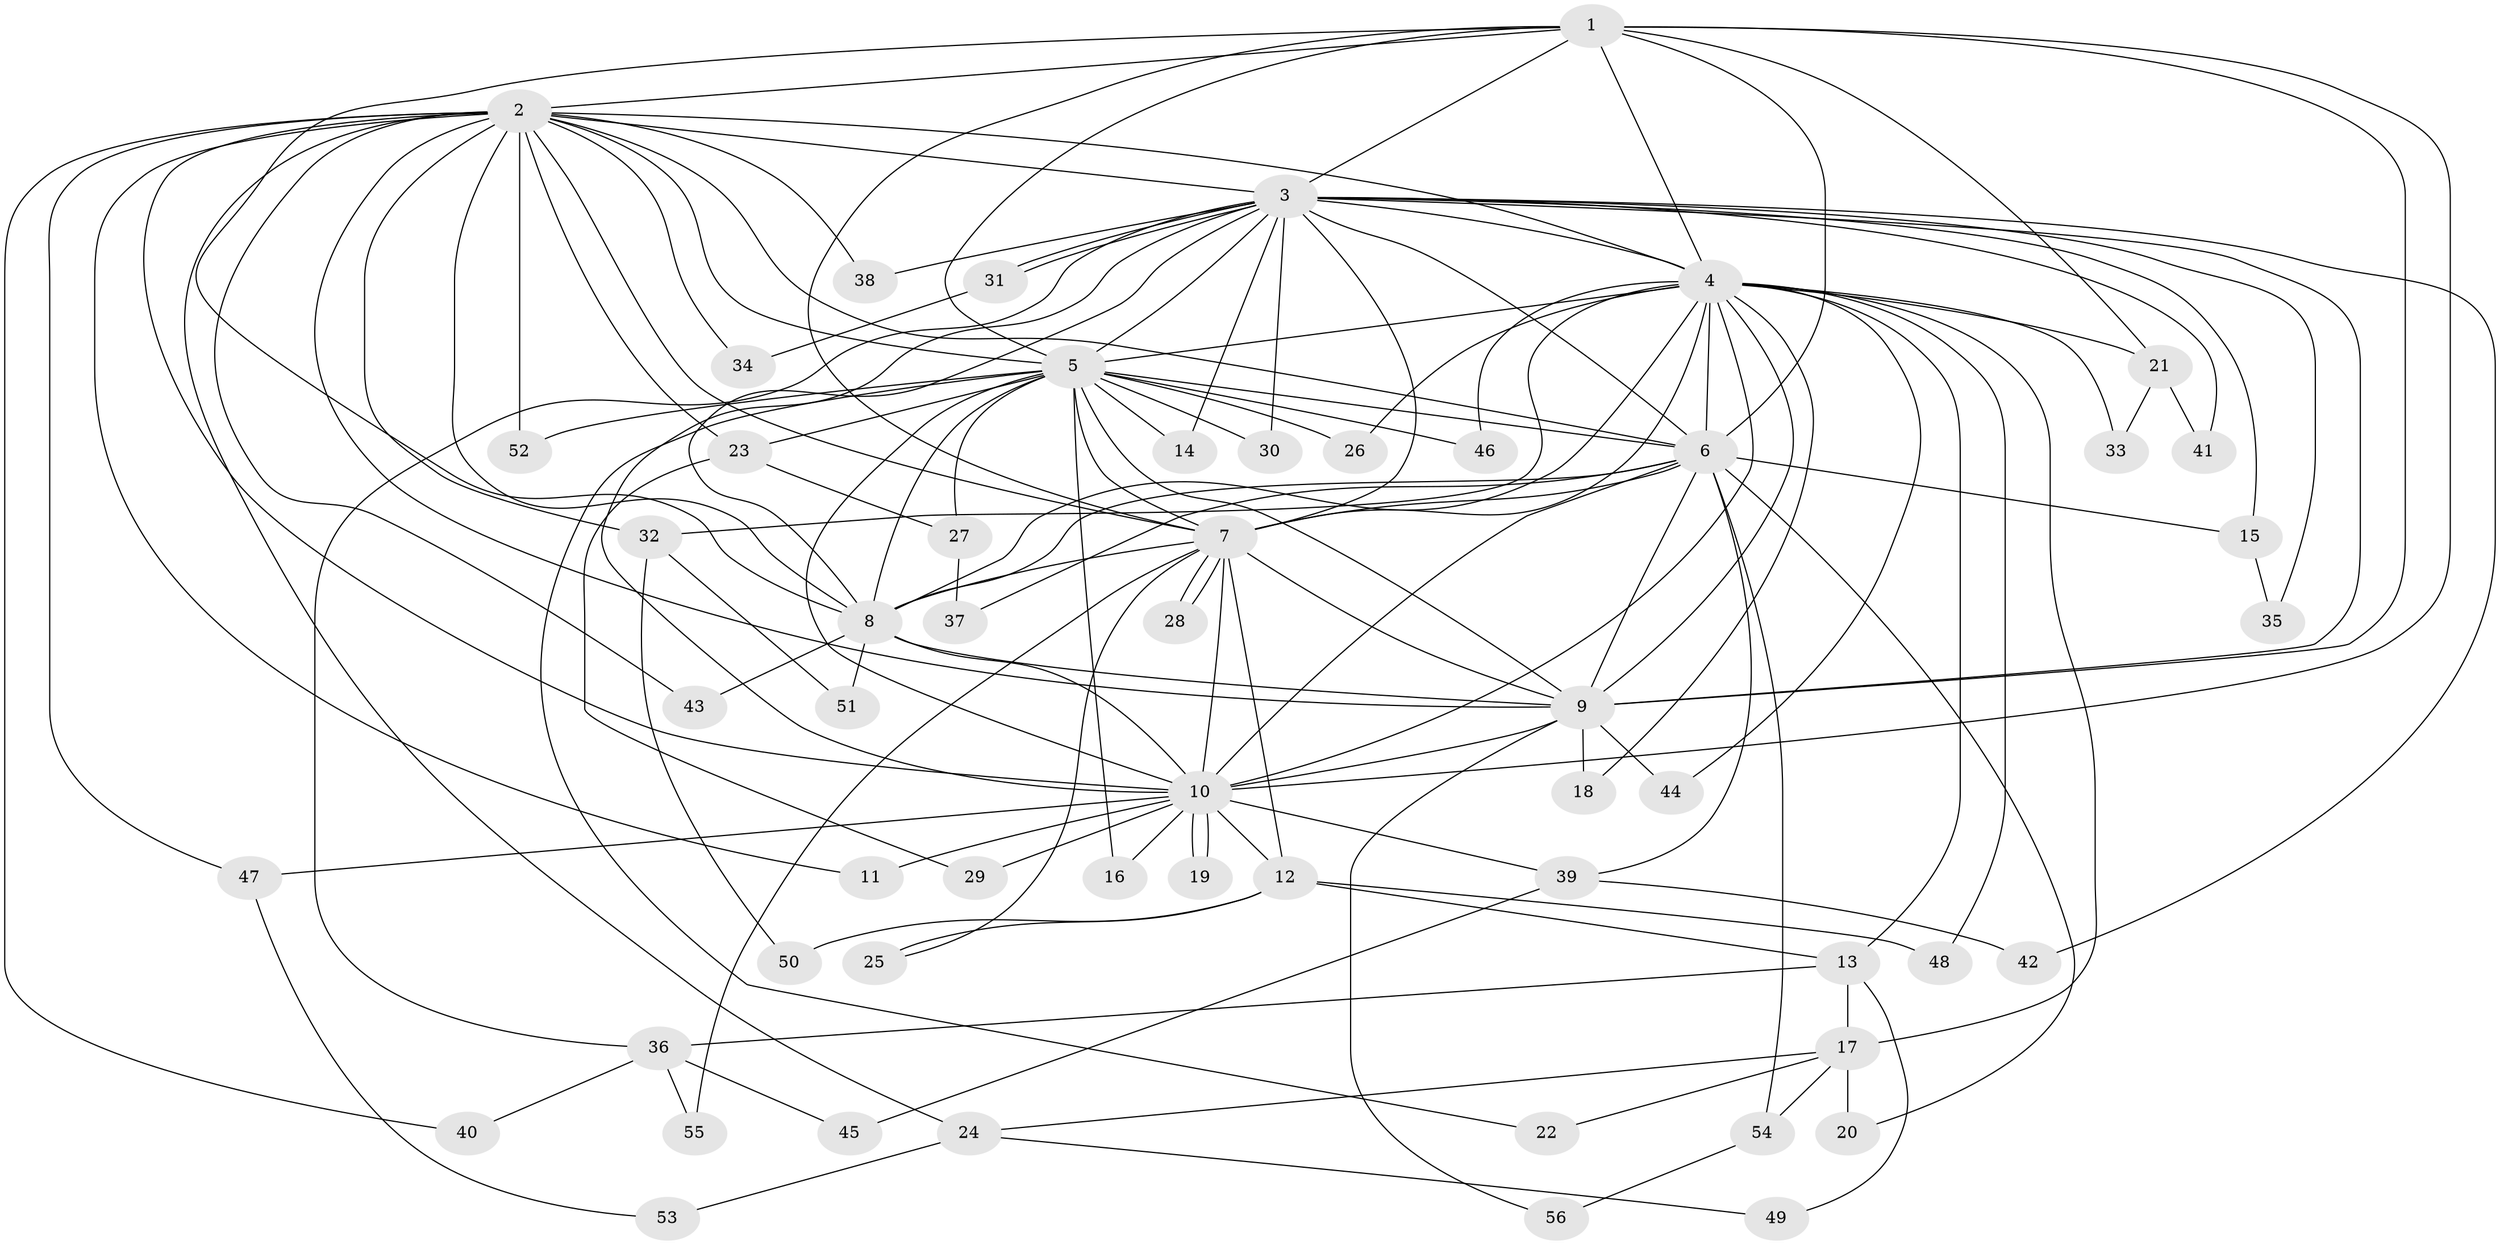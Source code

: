 // Generated by graph-tools (version 1.1) at 2025/01/03/09/25 03:01:26]
// undirected, 56 vertices, 137 edges
graph export_dot {
graph [start="1"]
  node [color=gray90,style=filled];
  1;
  2;
  3;
  4;
  5;
  6;
  7;
  8;
  9;
  10;
  11;
  12;
  13;
  14;
  15;
  16;
  17;
  18;
  19;
  20;
  21;
  22;
  23;
  24;
  25;
  26;
  27;
  28;
  29;
  30;
  31;
  32;
  33;
  34;
  35;
  36;
  37;
  38;
  39;
  40;
  41;
  42;
  43;
  44;
  45;
  46;
  47;
  48;
  49;
  50;
  51;
  52;
  53;
  54;
  55;
  56;
  1 -- 2;
  1 -- 3;
  1 -- 4;
  1 -- 5;
  1 -- 6;
  1 -- 7;
  1 -- 8;
  1 -- 9;
  1 -- 10;
  1 -- 21;
  2 -- 3;
  2 -- 4;
  2 -- 5;
  2 -- 6;
  2 -- 7;
  2 -- 8;
  2 -- 9;
  2 -- 10;
  2 -- 11;
  2 -- 23;
  2 -- 24;
  2 -- 32;
  2 -- 34;
  2 -- 38;
  2 -- 40;
  2 -- 43;
  2 -- 47;
  2 -- 52;
  3 -- 4;
  3 -- 5;
  3 -- 6;
  3 -- 7;
  3 -- 8;
  3 -- 9;
  3 -- 10;
  3 -- 14;
  3 -- 15;
  3 -- 30;
  3 -- 31;
  3 -- 31;
  3 -- 35;
  3 -- 36;
  3 -- 38;
  3 -- 41;
  3 -- 42;
  4 -- 5;
  4 -- 6;
  4 -- 7;
  4 -- 8;
  4 -- 9;
  4 -- 10;
  4 -- 13;
  4 -- 17;
  4 -- 18;
  4 -- 21;
  4 -- 26;
  4 -- 32;
  4 -- 33;
  4 -- 44;
  4 -- 46;
  4 -- 48;
  5 -- 6;
  5 -- 7;
  5 -- 8;
  5 -- 9;
  5 -- 10;
  5 -- 14;
  5 -- 16;
  5 -- 22;
  5 -- 23;
  5 -- 26;
  5 -- 27;
  5 -- 30;
  5 -- 46;
  5 -- 52;
  6 -- 7;
  6 -- 8;
  6 -- 9;
  6 -- 10;
  6 -- 15;
  6 -- 20;
  6 -- 37;
  6 -- 39;
  6 -- 54;
  7 -- 8;
  7 -- 9;
  7 -- 10;
  7 -- 12;
  7 -- 25;
  7 -- 28;
  7 -- 28;
  7 -- 55;
  8 -- 9;
  8 -- 10;
  8 -- 43;
  8 -- 51;
  9 -- 10;
  9 -- 18;
  9 -- 44;
  9 -- 56;
  10 -- 11;
  10 -- 12;
  10 -- 16;
  10 -- 19;
  10 -- 19;
  10 -- 29;
  10 -- 39;
  10 -- 47;
  12 -- 13;
  12 -- 25;
  12 -- 48;
  12 -- 50;
  13 -- 17;
  13 -- 36;
  13 -- 49;
  15 -- 35;
  17 -- 20;
  17 -- 22;
  17 -- 24;
  17 -- 54;
  21 -- 33;
  21 -- 41;
  23 -- 27;
  23 -- 29;
  24 -- 49;
  24 -- 53;
  27 -- 37;
  31 -- 34;
  32 -- 50;
  32 -- 51;
  36 -- 40;
  36 -- 45;
  36 -- 55;
  39 -- 42;
  39 -- 45;
  47 -- 53;
  54 -- 56;
}
